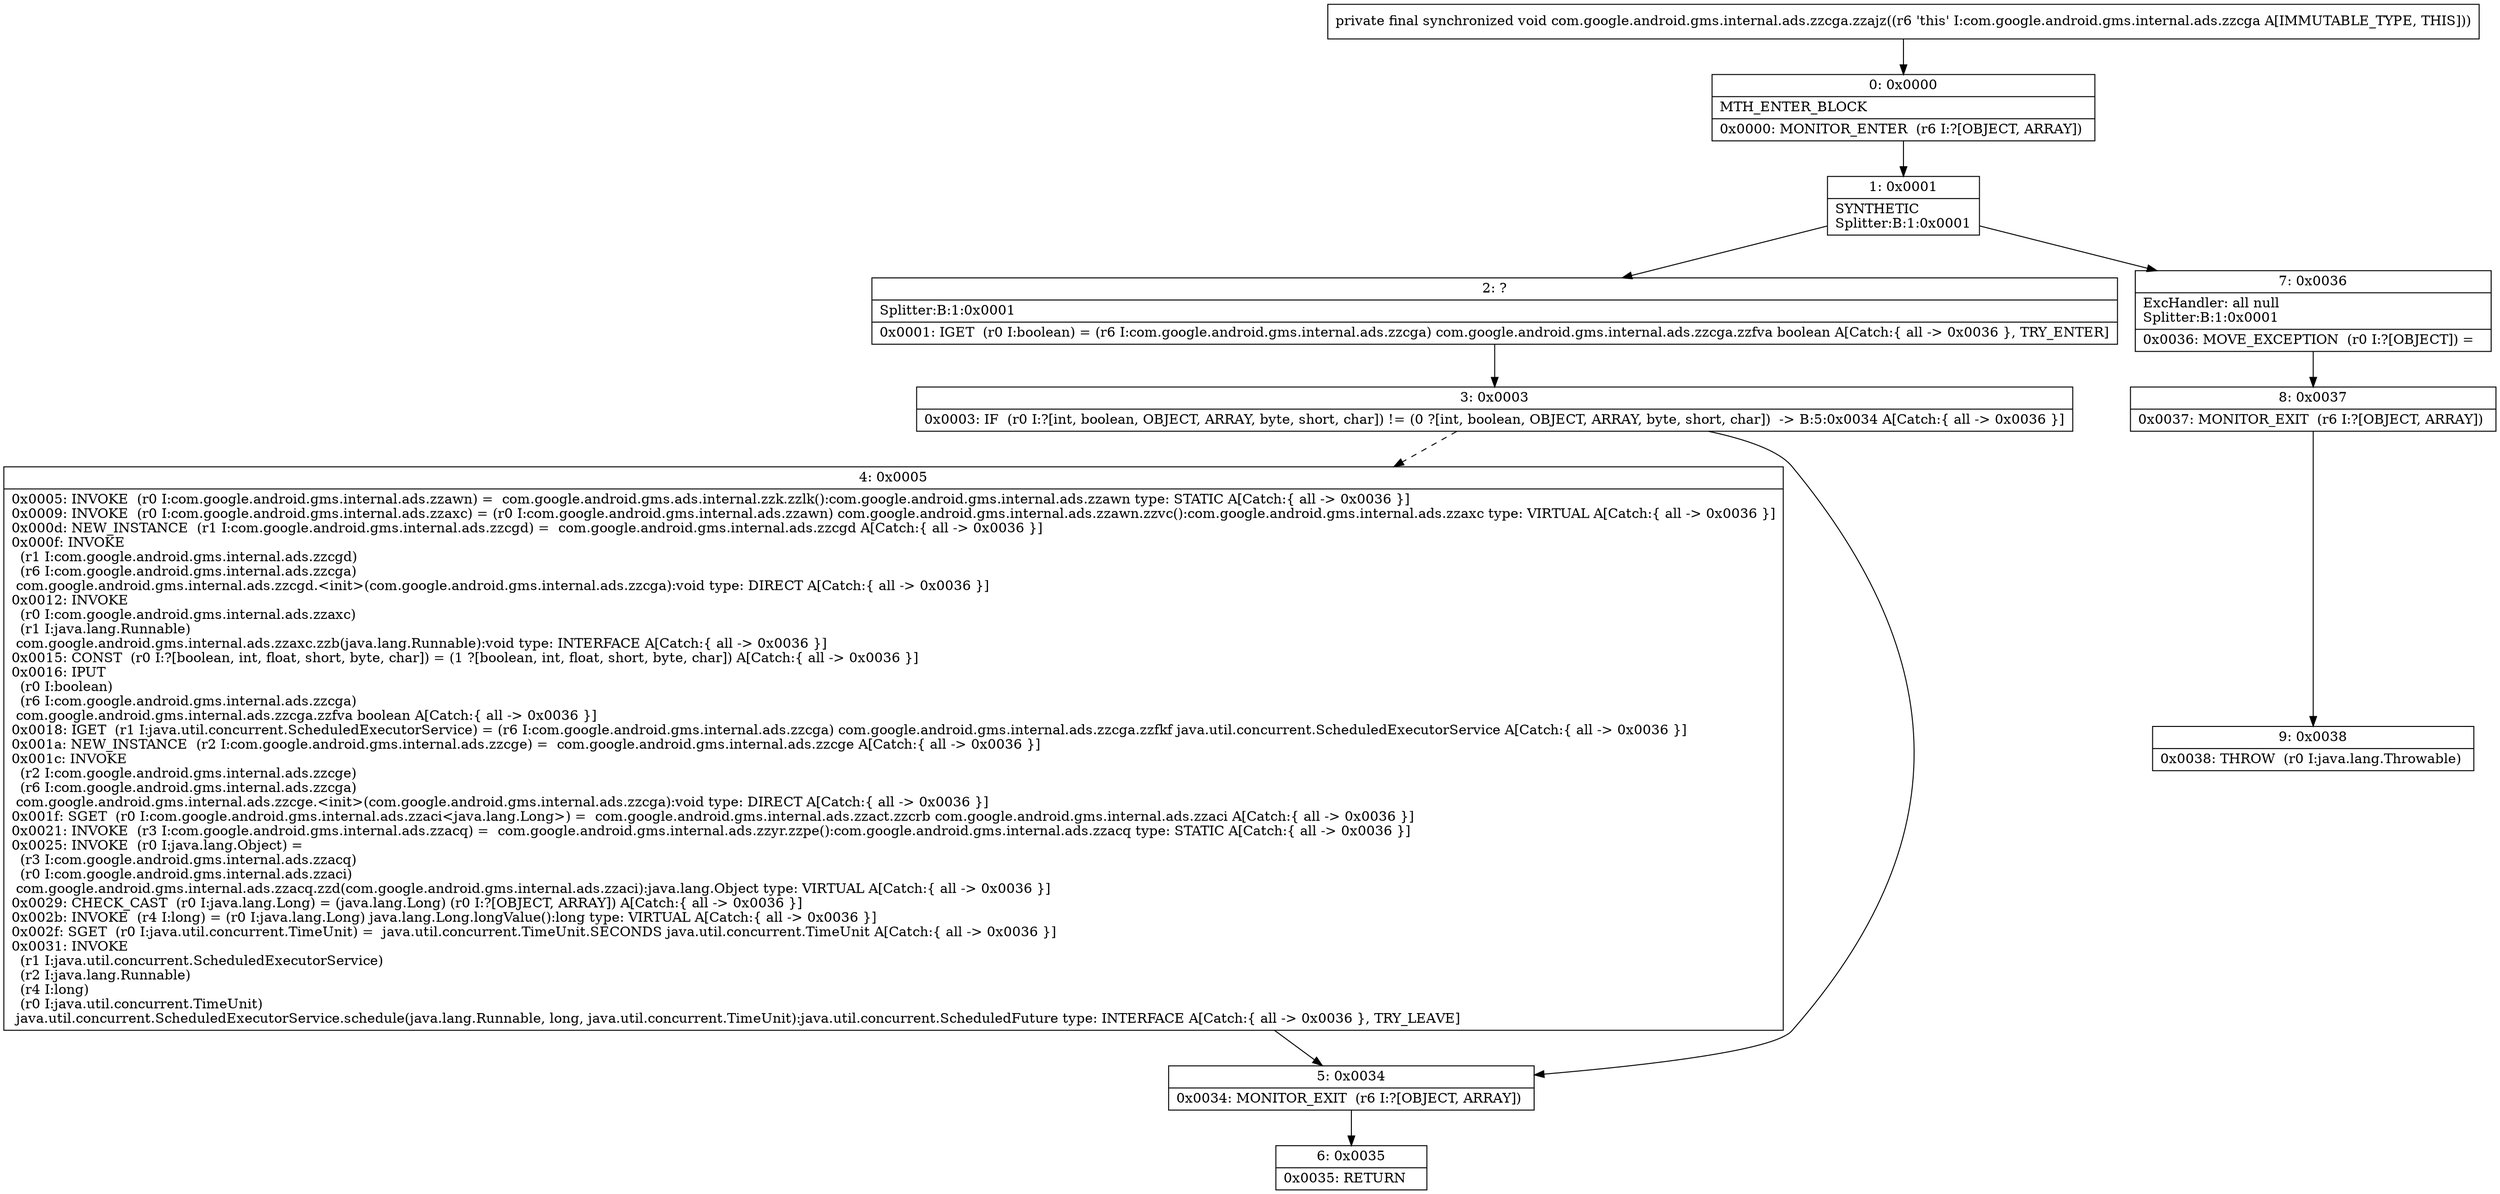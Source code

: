 digraph "CFG forcom.google.android.gms.internal.ads.zzcga.zzajz()V" {
Node_0 [shape=record,label="{0\:\ 0x0000|MTH_ENTER_BLOCK\l|0x0000: MONITOR_ENTER  (r6 I:?[OBJECT, ARRAY]) \l}"];
Node_1 [shape=record,label="{1\:\ 0x0001|SYNTHETIC\lSplitter:B:1:0x0001\l}"];
Node_2 [shape=record,label="{2\:\ ?|Splitter:B:1:0x0001\l|0x0001: IGET  (r0 I:boolean) = (r6 I:com.google.android.gms.internal.ads.zzcga) com.google.android.gms.internal.ads.zzcga.zzfva boolean A[Catch:\{ all \-\> 0x0036 \}, TRY_ENTER]\l}"];
Node_3 [shape=record,label="{3\:\ 0x0003|0x0003: IF  (r0 I:?[int, boolean, OBJECT, ARRAY, byte, short, char]) != (0 ?[int, boolean, OBJECT, ARRAY, byte, short, char])  \-\> B:5:0x0034 A[Catch:\{ all \-\> 0x0036 \}]\l}"];
Node_4 [shape=record,label="{4\:\ 0x0005|0x0005: INVOKE  (r0 I:com.google.android.gms.internal.ads.zzawn) =  com.google.android.gms.ads.internal.zzk.zzlk():com.google.android.gms.internal.ads.zzawn type: STATIC A[Catch:\{ all \-\> 0x0036 \}]\l0x0009: INVOKE  (r0 I:com.google.android.gms.internal.ads.zzaxc) = (r0 I:com.google.android.gms.internal.ads.zzawn) com.google.android.gms.internal.ads.zzawn.zzvc():com.google.android.gms.internal.ads.zzaxc type: VIRTUAL A[Catch:\{ all \-\> 0x0036 \}]\l0x000d: NEW_INSTANCE  (r1 I:com.google.android.gms.internal.ads.zzcgd) =  com.google.android.gms.internal.ads.zzcgd A[Catch:\{ all \-\> 0x0036 \}]\l0x000f: INVOKE  \l  (r1 I:com.google.android.gms.internal.ads.zzcgd)\l  (r6 I:com.google.android.gms.internal.ads.zzcga)\l com.google.android.gms.internal.ads.zzcgd.\<init\>(com.google.android.gms.internal.ads.zzcga):void type: DIRECT A[Catch:\{ all \-\> 0x0036 \}]\l0x0012: INVOKE  \l  (r0 I:com.google.android.gms.internal.ads.zzaxc)\l  (r1 I:java.lang.Runnable)\l com.google.android.gms.internal.ads.zzaxc.zzb(java.lang.Runnable):void type: INTERFACE A[Catch:\{ all \-\> 0x0036 \}]\l0x0015: CONST  (r0 I:?[boolean, int, float, short, byte, char]) = (1 ?[boolean, int, float, short, byte, char]) A[Catch:\{ all \-\> 0x0036 \}]\l0x0016: IPUT  \l  (r0 I:boolean)\l  (r6 I:com.google.android.gms.internal.ads.zzcga)\l com.google.android.gms.internal.ads.zzcga.zzfva boolean A[Catch:\{ all \-\> 0x0036 \}]\l0x0018: IGET  (r1 I:java.util.concurrent.ScheduledExecutorService) = (r6 I:com.google.android.gms.internal.ads.zzcga) com.google.android.gms.internal.ads.zzcga.zzfkf java.util.concurrent.ScheduledExecutorService A[Catch:\{ all \-\> 0x0036 \}]\l0x001a: NEW_INSTANCE  (r2 I:com.google.android.gms.internal.ads.zzcge) =  com.google.android.gms.internal.ads.zzcge A[Catch:\{ all \-\> 0x0036 \}]\l0x001c: INVOKE  \l  (r2 I:com.google.android.gms.internal.ads.zzcge)\l  (r6 I:com.google.android.gms.internal.ads.zzcga)\l com.google.android.gms.internal.ads.zzcge.\<init\>(com.google.android.gms.internal.ads.zzcga):void type: DIRECT A[Catch:\{ all \-\> 0x0036 \}]\l0x001f: SGET  (r0 I:com.google.android.gms.internal.ads.zzaci\<java.lang.Long\>) =  com.google.android.gms.internal.ads.zzact.zzcrb com.google.android.gms.internal.ads.zzaci A[Catch:\{ all \-\> 0x0036 \}]\l0x0021: INVOKE  (r3 I:com.google.android.gms.internal.ads.zzacq) =  com.google.android.gms.internal.ads.zzyr.zzpe():com.google.android.gms.internal.ads.zzacq type: STATIC A[Catch:\{ all \-\> 0x0036 \}]\l0x0025: INVOKE  (r0 I:java.lang.Object) = \l  (r3 I:com.google.android.gms.internal.ads.zzacq)\l  (r0 I:com.google.android.gms.internal.ads.zzaci)\l com.google.android.gms.internal.ads.zzacq.zzd(com.google.android.gms.internal.ads.zzaci):java.lang.Object type: VIRTUAL A[Catch:\{ all \-\> 0x0036 \}]\l0x0029: CHECK_CAST  (r0 I:java.lang.Long) = (java.lang.Long) (r0 I:?[OBJECT, ARRAY]) A[Catch:\{ all \-\> 0x0036 \}]\l0x002b: INVOKE  (r4 I:long) = (r0 I:java.lang.Long) java.lang.Long.longValue():long type: VIRTUAL A[Catch:\{ all \-\> 0x0036 \}]\l0x002f: SGET  (r0 I:java.util.concurrent.TimeUnit) =  java.util.concurrent.TimeUnit.SECONDS java.util.concurrent.TimeUnit A[Catch:\{ all \-\> 0x0036 \}]\l0x0031: INVOKE  \l  (r1 I:java.util.concurrent.ScheduledExecutorService)\l  (r2 I:java.lang.Runnable)\l  (r4 I:long)\l  (r0 I:java.util.concurrent.TimeUnit)\l java.util.concurrent.ScheduledExecutorService.schedule(java.lang.Runnable, long, java.util.concurrent.TimeUnit):java.util.concurrent.ScheduledFuture type: INTERFACE A[Catch:\{ all \-\> 0x0036 \}, TRY_LEAVE]\l}"];
Node_5 [shape=record,label="{5\:\ 0x0034|0x0034: MONITOR_EXIT  (r6 I:?[OBJECT, ARRAY]) \l}"];
Node_6 [shape=record,label="{6\:\ 0x0035|0x0035: RETURN   \l}"];
Node_7 [shape=record,label="{7\:\ 0x0036|ExcHandler: all null\lSplitter:B:1:0x0001\l|0x0036: MOVE_EXCEPTION  (r0 I:?[OBJECT]) =  \l}"];
Node_8 [shape=record,label="{8\:\ 0x0037|0x0037: MONITOR_EXIT  (r6 I:?[OBJECT, ARRAY]) \l}"];
Node_9 [shape=record,label="{9\:\ 0x0038|0x0038: THROW  (r0 I:java.lang.Throwable) \l}"];
MethodNode[shape=record,label="{private final synchronized void com.google.android.gms.internal.ads.zzcga.zzajz((r6 'this' I:com.google.android.gms.internal.ads.zzcga A[IMMUTABLE_TYPE, THIS])) }"];
MethodNode -> Node_0;
Node_0 -> Node_1;
Node_1 -> Node_2;
Node_1 -> Node_7;
Node_2 -> Node_3;
Node_3 -> Node_4[style=dashed];
Node_3 -> Node_5;
Node_4 -> Node_5;
Node_5 -> Node_6;
Node_7 -> Node_8;
Node_8 -> Node_9;
}

